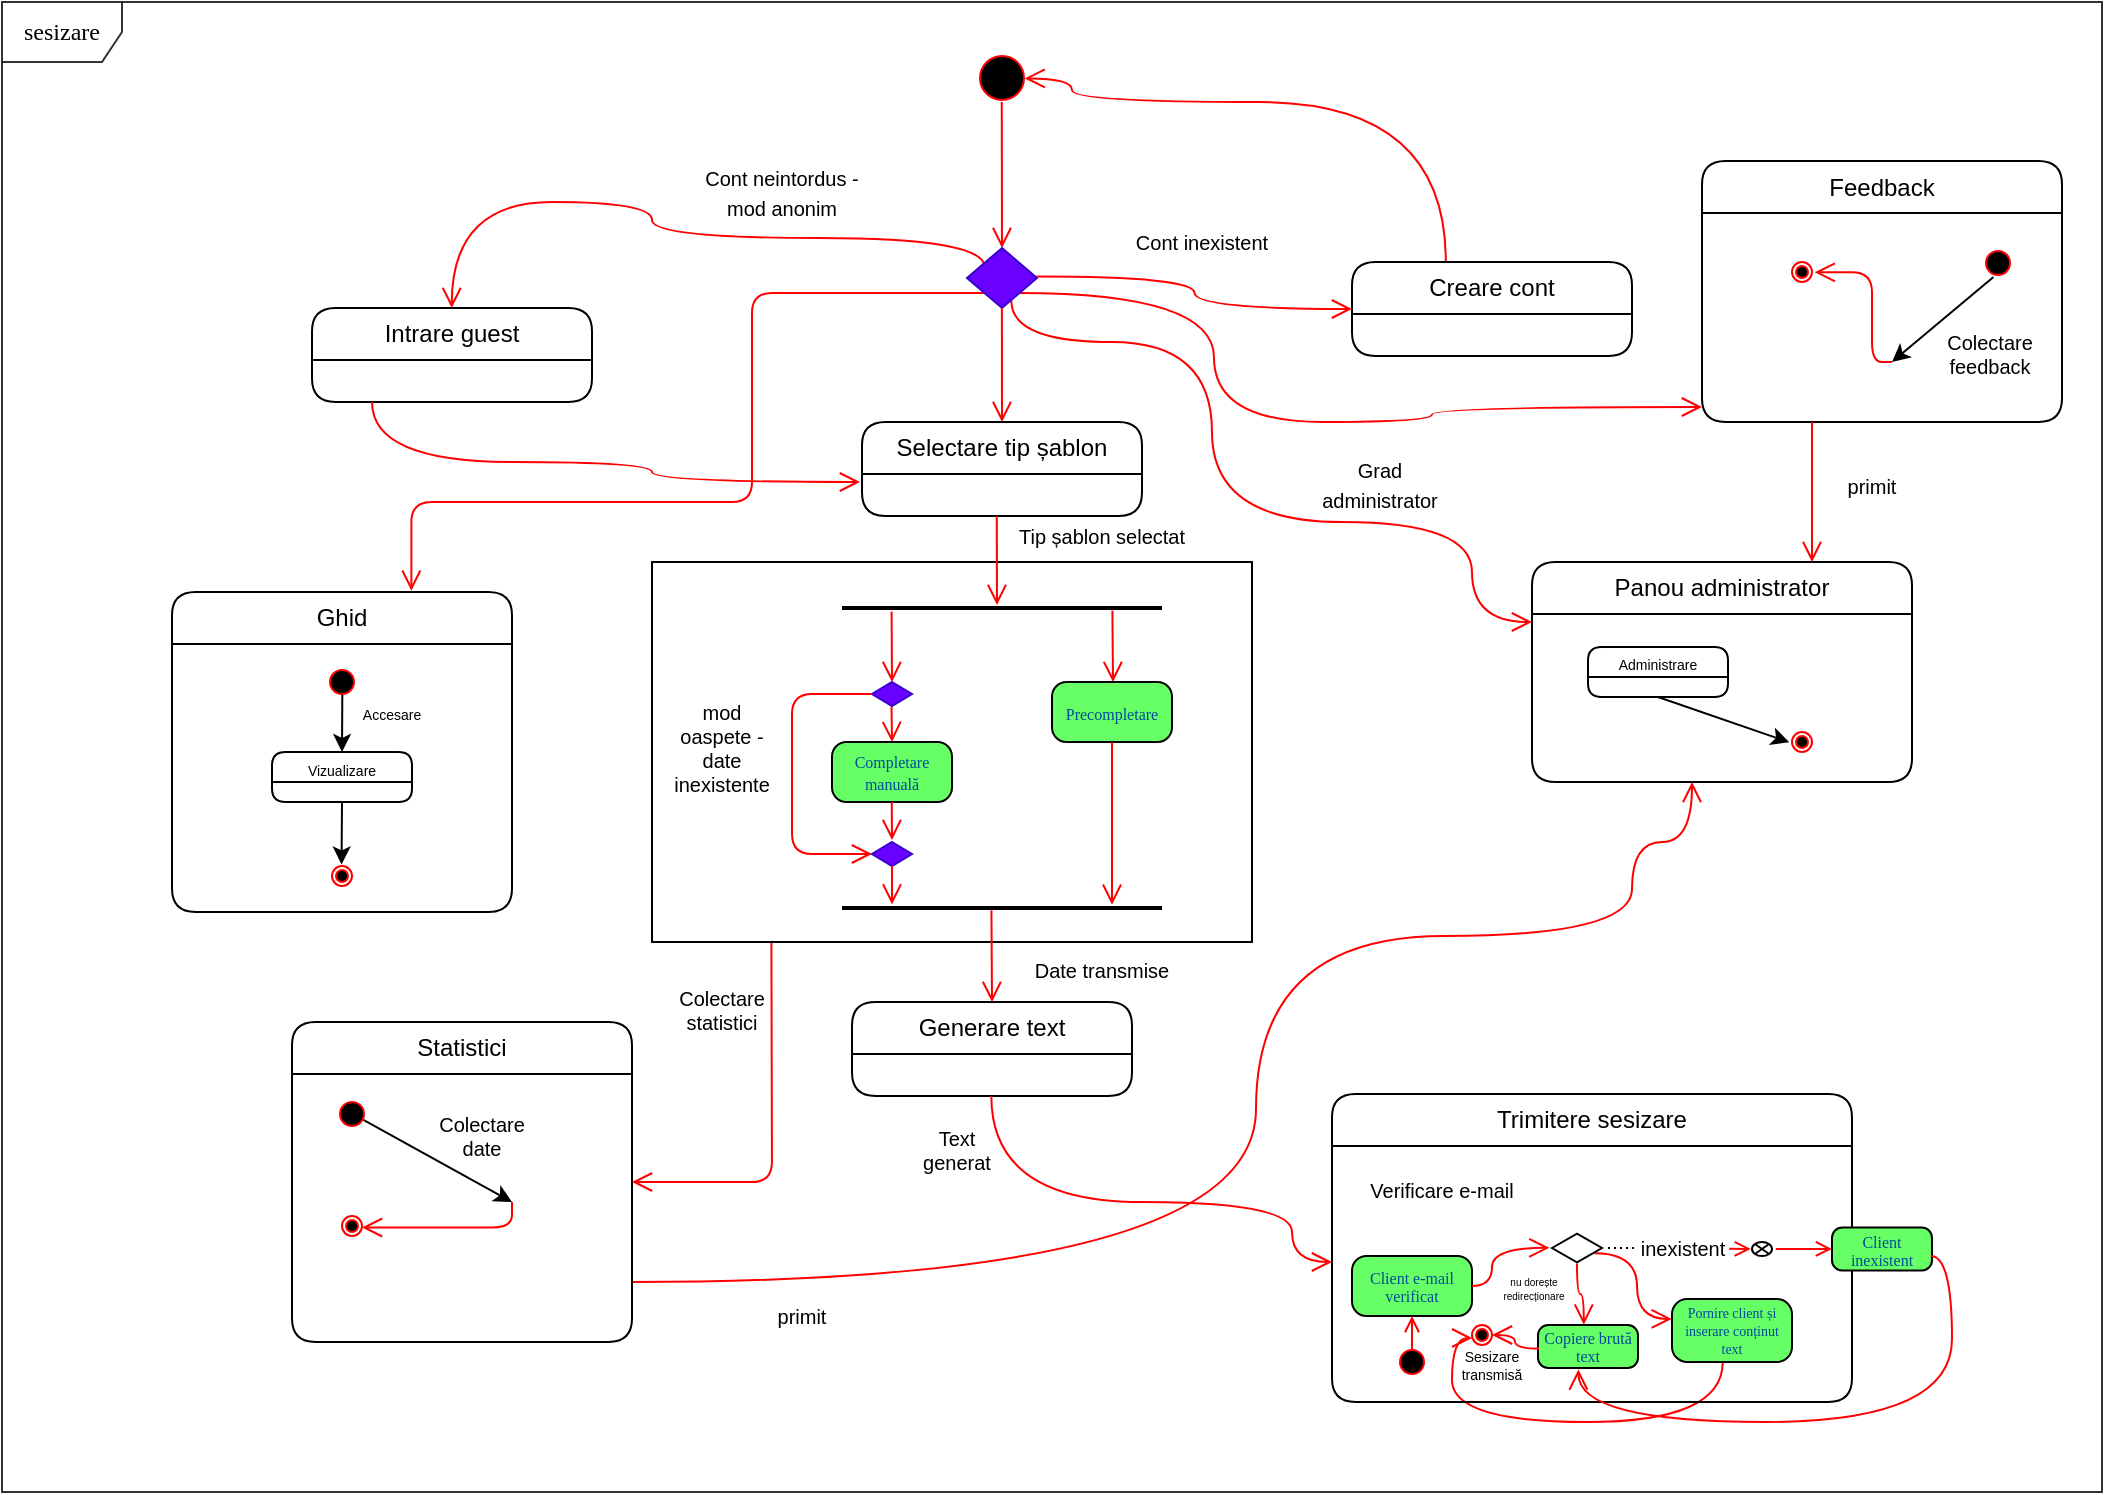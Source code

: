 <mxfile version="22.1.2" type="device">
  <diagram name="Page-1" id="58cdce13-f638-feb5-8d6f-7d28b1aa9fa0">
    <mxGraphModel dx="1715" dy="791" grid="1" gridSize="10" guides="1" tooltips="1" connect="1" arrows="1" fold="1" page="1" pageScale="1" pageWidth="1100" pageHeight="850" background="none" math="0" shadow="0">
      <root>
        <mxCell id="0" />
        <mxCell id="1" parent="0" />
        <mxCell id="ppQbEh0lDNAECC2LXvR1-186" value="Panou administrator" style="swimlane;fontStyle=0;childLayout=stackLayout;horizontal=1;startSize=26;fillColor=none;horizontalStack=0;resizeParent=1;resizeParentMax=0;resizeLast=0;collapsible=1;marginBottom=0;whiteSpace=wrap;html=1;rounded=1;" vertex="1" parent="1">
          <mxGeometry x="790" y="333" width="190" height="110" as="geometry" />
        </mxCell>
        <mxCell id="ppQbEh0lDNAECC2LXvR1-87" value="sesizare" style="shape=umlFrame;whiteSpace=wrap;html=1;rounded=1;shadow=0;comic=0;labelBackgroundColor=none;strokeWidth=1;fontFamily=Verdana;fontSize=12;align=center;opacity=80;" vertex="1" parent="1">
          <mxGeometry x="25" y="53" width="1050" height="745" as="geometry" />
        </mxCell>
        <mxCell id="ppQbEh0lDNAECC2LXvR1-154" value="Feedback" style="swimlane;fontStyle=0;childLayout=stackLayout;horizontal=1;startSize=26;fillColor=none;horizontalStack=0;resizeParent=1;resizeParentMax=0;resizeLast=0;collapsible=1;marginBottom=0;whiteSpace=wrap;html=1;rounded=1;" vertex="1" parent="1">
          <mxGeometry x="875" y="132.5" width="180" height="130.5" as="geometry" />
        </mxCell>
        <mxCell id="ppQbEh0lDNAECC2LXvR1-161" style="edgeStyle=elbowEdgeStyle;html=1;labelBackgroundColor=none;endArrow=open;endSize=8;strokeColor=#ff0000;fontFamily=Verdana;fontSize=12;align=left;entryX=1.136;entryY=0.518;entryDx=0;entryDy=0;entryPerimeter=0;" edge="1" parent="ppQbEh0lDNAECC2LXvR1-154" target="ppQbEh0lDNAECC2LXvR1-216">
          <mxGeometry relative="1" as="geometry">
            <mxPoint x="95" y="100.5" as="sourcePoint" />
            <mxPoint x="10" y="83" as="targetPoint" />
            <Array as="points">
              <mxPoint x="85" y="80.25" />
            </Array>
          </mxGeometry>
        </mxCell>
        <mxCell id="ppQbEh0lDNAECC2LXvR1-214" style="edgeStyle=orthogonalEdgeStyle;html=1;entryX=0.704;entryY=-0.004;labelBackgroundColor=none;endArrow=open;endSize=8;strokeColor=#ff0000;fontFamily=Verdana;fontSize=12;align=left;exitX=0;exitY=1;exitDx=0;exitDy=0;entryDx=0;entryDy=0;entryPerimeter=0;" edge="1" parent="1" source="ppQbEh0lDNAECC2LXvR1-55" target="ppQbEh0lDNAECC2LXvR1-203">
          <mxGeometry relative="1" as="geometry">
            <mxPoint x="400" y="236.5" as="sourcePoint" />
            <Array as="points">
              <mxPoint x="400" y="199" />
              <mxPoint x="400" y="303" />
              <mxPoint x="230" y="303" />
            </Array>
            <mxPoint x="230" y="286.5" as="targetPoint" />
          </mxGeometry>
        </mxCell>
        <mxCell id="ppQbEh0lDNAECC2LXvR1-196" style="edgeStyle=orthogonalEdgeStyle;html=1;labelBackgroundColor=none;endArrow=open;endSize=8;strokeColor=#ff0000;fontFamily=Verdana;fontSize=12;align=left;curved=1;" edge="1" parent="1">
          <mxGeometry relative="1" as="geometry">
            <Array as="points">
              <mxPoint x="652" y="693" />
              <mxPoint x="652" y="520" />
              <mxPoint x="840" y="520" />
              <mxPoint x="840" y="473" />
              <mxPoint x="870" y="473" />
            </Array>
            <mxPoint x="340" y="693" as="sourcePoint" />
            <mxPoint x="870" y="443" as="targetPoint" />
          </mxGeometry>
        </mxCell>
        <mxCell id="ppQbEh0lDNAECC2LXvR1-192" style="edgeStyle=elbowEdgeStyle;html=1;labelBackgroundColor=none;endArrow=open;endSize=8;strokeColor=#ff0000;fontFamily=Verdana;fontSize=12;align=left;" edge="1" parent="1">
          <mxGeometry relative="1" as="geometry">
            <mxPoint x="930" y="263" as="sourcePoint" />
            <mxPoint x="930" y="333" as="targetPoint" />
          </mxGeometry>
        </mxCell>
        <mxCell id="ppQbEh0lDNAECC2LXvR1-137" value="" style="rounded=0;whiteSpace=wrap;html=1;fillColor=none;" vertex="1" parent="1">
          <mxGeometry x="350" y="333" width="300" height="190" as="geometry" />
        </mxCell>
        <mxCell id="ppQbEh0lDNAECC2LXvR1-190" style="edgeStyle=orthogonalEdgeStyle;html=1;labelBackgroundColor=none;endArrow=open;endSize=8;strokeColor=#ff0000;fontFamily=Verdana;fontSize=12;align=left;curved=1;exitX=0.633;exitY=0.88;exitDx=0;exitDy=0;exitPerimeter=0;" edge="1" parent="1" source="ppQbEh0lDNAECC2LXvR1-55">
          <mxGeometry relative="1" as="geometry">
            <Array as="points">
              <mxPoint x="530" y="223" />
              <mxPoint x="630" y="223" />
              <mxPoint x="630" y="313" />
              <mxPoint x="760" y="313" />
              <mxPoint x="760" y="363" />
            </Array>
            <mxPoint x="530" y="191" as="sourcePoint" />
            <mxPoint x="790" y="363" as="targetPoint" />
          </mxGeometry>
        </mxCell>
        <mxCell id="ppQbEh0lDNAECC2LXvR1-185" style="edgeStyle=orthogonalEdgeStyle;html=1;labelBackgroundColor=none;endArrow=open;endSize=8;strokeColor=#ff0000;fontFamily=Verdana;fontSize=12;align=left;exitX=1;exitY=1;curved=1;exitDx=0;exitDy=0;" edge="1" parent="1" source="ppQbEh0lDNAECC2LXvR1-55">
          <mxGeometry relative="1" as="geometry">
            <mxPoint x="631" y="215.5" as="sourcePoint" />
            <mxPoint x="875" y="255.5" as="targetPoint" />
            <Array as="points">
              <mxPoint x="631" y="199" />
              <mxPoint x="631" y="263" />
              <mxPoint x="740" y="263" />
              <mxPoint x="740" y="256" />
            </Array>
          </mxGeometry>
        </mxCell>
        <mxCell id="ppQbEh0lDNAECC2LXvR1-146" value="" style="endArrow=classic;html=1;rounded=0;exitX=0.62;exitY=0.26;exitDx=0;exitDy=0;exitPerimeter=0;" edge="1" parent="1" source="ppQbEh0lDNAECC2LXvR1-144">
          <mxGeometry width="50" height="50" relative="1" as="geometry">
            <mxPoint x="180" y="673" as="sourcePoint" />
            <mxPoint x="280" y="653" as="targetPoint" />
          </mxGeometry>
        </mxCell>
        <mxCell id="ppQbEh0lDNAECC2LXvR1-135" value="Statistici" style="swimlane;fontStyle=0;childLayout=stackLayout;horizontal=1;startSize=26;fillColor=none;horizontalStack=0;resizeParent=1;resizeParentMax=0;resizeLast=0;collapsible=1;marginBottom=0;whiteSpace=wrap;html=1;rounded=1;" vertex="1" parent="1">
          <mxGeometry x="170" y="563" width="170" height="160" as="geometry" />
        </mxCell>
        <mxCell id="ppQbEh0lDNAECC2LXvR1-131" style="edgeStyle=orthogonalEdgeStyle;html=1;labelBackgroundColor=none;endArrow=open;endSize=8;strokeColor=#ff0000;fontFamily=Verdana;fontSize=12;align=left;curved=1;entryX=0.013;entryY=0.624;entryDx=0;entryDy=0;exitX=0.423;exitY=0.999;exitDx=0;exitDy=0;exitPerimeter=0;entryPerimeter=0;" edge="1" parent="1" source="ppQbEh0lDNAECC2LXvR1-124" target="ppQbEh0lDNAECC2LXvR1-127">
          <mxGeometry relative="1" as="geometry">
            <mxPoint x="804" y="736" as="sourcePoint" />
            <mxPoint x="780" y="730" as="targetPoint" />
            <Array as="points">
              <mxPoint x="885" y="763" />
              <mxPoint x="750" y="763" />
              <mxPoint x="750" y="721" />
              <mxPoint x="760" y="721" />
            </Array>
          </mxGeometry>
        </mxCell>
        <mxCell id="ppQbEh0lDNAECC2LXvR1-125" style="edgeStyle=orthogonalEdgeStyle;html=1;labelBackgroundColor=none;endArrow=open;endSize=8;strokeColor=#ff0000;fontFamily=Verdana;fontSize=12;align=left;curved=1;entryX=-0.002;entryY=0.316;entryDx=0;entryDy=0;entryPerimeter=0;exitX=0.847;exitY=0.673;exitDx=0;exitDy=0;exitPerimeter=0;" edge="1" parent="1" source="ppQbEh0lDNAECC2LXvR1-106" target="ppQbEh0lDNAECC2LXvR1-124">
          <mxGeometry relative="1" as="geometry">
            <mxPoint x="820" y="680" as="sourcePoint" />
            <mxPoint x="826" y="724" as="targetPoint" />
          </mxGeometry>
        </mxCell>
        <mxCell id="ppQbEh0lDNAECC2LXvR1-95" value="Trimitere sesizare" style="swimlane;fontStyle=0;childLayout=stackLayout;horizontal=1;startSize=26;fillColor=none;horizontalStack=0;resizeParent=1;resizeParentMax=0;resizeLast=0;collapsible=1;marginBottom=0;whiteSpace=wrap;html=1;rounded=1;" vertex="1" parent="1">
          <mxGeometry x="690" y="599" width="260" height="154" as="geometry" />
        </mxCell>
        <mxCell id="382b91b5511bd0f7-1" value="" style="ellipse;html=1;shape=startState;fillColor=#000000;strokeColor=#ff0000;rounded=1;shadow=0;comic=0;labelBackgroundColor=none;fontFamily=Verdana;fontSize=12;fontColor=#000000;align=center;direction=south;" parent="1" vertex="1">
          <mxGeometry x="510" y="76" width="30" height="30" as="geometry" />
        </mxCell>
        <mxCell id="ppQbEh0lDNAECC2LXvR1-35" style="edgeStyle=elbowEdgeStyle;html=1;labelBackgroundColor=none;endArrow=open;endSize=8;strokeColor=#ff0000;fontFamily=Verdana;fontSize=12;align=left;exitX=0.25;exitY=1;entryX=0.5;entryY=0;entryDx=0;entryDy=0;" edge="1" parent="1" target="ppQbEh0lDNAECC2LXvR1-55">
          <mxGeometry relative="1" as="geometry">
            <mxPoint x="524.88" y="103" as="sourcePoint" />
            <mxPoint x="525" y="167.5" as="targetPoint" />
          </mxGeometry>
        </mxCell>
        <mxCell id="ppQbEh0lDNAECC2LXvR1-43" value="Intrare guest" style="swimlane;fontStyle=0;childLayout=stackLayout;horizontal=1;startSize=26;fillColor=none;horizontalStack=0;resizeParent=1;resizeParentMax=0;resizeLast=0;collapsible=1;marginBottom=0;whiteSpace=wrap;html=1;rounded=1;" vertex="1" parent="1">
          <mxGeometry x="180" y="206" width="140" height="47" as="geometry" />
        </mxCell>
        <mxCell id="ppQbEh0lDNAECC2LXvR1-48" style="edgeStyle=orthogonalEdgeStyle;html=1;labelBackgroundColor=none;endArrow=open;endSize=8;strokeColor=#ff0000;fontFamily=Verdana;fontSize=12;align=left;entryX=0.5;entryY=0;entryDx=0;entryDy=0;curved=1;exitX=0.254;exitY=0.32;exitDx=0;exitDy=0;exitPerimeter=0;" edge="1" parent="1" source="ppQbEh0lDNAECC2LXvR1-55">
          <mxGeometry relative="1" as="geometry">
            <mxPoint x="455.98" y="171.213" as="sourcePoint" />
            <mxPoint x="249.88" y="206" as="targetPoint" />
            <Array as="points">
              <mxPoint x="516" y="171" />
              <mxPoint x="350" y="171" />
              <mxPoint x="350" y="153" />
              <mxPoint x="250" y="153" />
            </Array>
          </mxGeometry>
        </mxCell>
        <mxCell id="ppQbEh0lDNAECC2LXvR1-50" value="Creare cont" style="swimlane;fontStyle=0;childLayout=stackLayout;horizontal=1;startSize=26;fillColor=none;horizontalStack=0;resizeParent=1;resizeParentMax=0;resizeLast=0;collapsible=1;marginBottom=0;whiteSpace=wrap;html=1;rounded=1;" vertex="1" parent="1">
          <mxGeometry x="700" y="183" width="140" height="47" as="geometry" />
        </mxCell>
        <mxCell id="ppQbEh0lDNAECC2LXvR1-52" style="edgeStyle=orthogonalEdgeStyle;html=1;labelBackgroundColor=none;endArrow=open;endSize=8;strokeColor=#ff0000;fontFamily=Verdana;fontSize=12;align=left;exitX=0.994;exitY=0.477;curved=1;exitDx=0;exitDy=0;exitPerimeter=0;" edge="1" parent="1" source="ppQbEh0lDNAECC2LXvR1-55" target="ppQbEh0lDNAECC2LXvR1-50">
          <mxGeometry relative="1" as="geometry">
            <mxPoint x="595" y="191.0" as="sourcePoint" />
            <mxPoint x="670.26" y="206" as="targetPoint" />
          </mxGeometry>
        </mxCell>
        <mxCell id="ppQbEh0lDNAECC2LXvR1-54" style="edgeStyle=orthogonalEdgeStyle;html=1;labelBackgroundColor=none;endArrow=open;endSize=8;strokeColor=#ff0000;fontFamily=Verdana;fontSize=12;align=left;exitX=0.335;exitY=-0.01;entryX=0.507;entryY=0.122;entryDx=0;entryDy=0;exitDx=0;exitDy=0;exitPerimeter=0;entryPerimeter=0;curved=1;" edge="1" parent="1" source="ppQbEh0lDNAECC2LXvR1-50" target="382b91b5511bd0f7-1">
          <mxGeometry relative="1" as="geometry">
            <mxPoint x="731.62" y="165.094" as="sourcePoint" />
            <mxPoint x="700" y="143" as="targetPoint" />
            <Array as="points">
              <mxPoint x="747" y="103" />
              <mxPoint x="560" y="103" />
              <mxPoint x="560" y="91" />
            </Array>
          </mxGeometry>
        </mxCell>
        <mxCell id="ppQbEh0lDNAECC2LXvR1-55" value="" style="rhombus;whiteSpace=wrap;html=1;fillColor=#6a00ff;fontColor=#ffffff;strokeColor=#3700CC;" vertex="1" parent="1">
          <mxGeometry x="507.5" y="176" width="35" height="30" as="geometry" />
        </mxCell>
        <mxCell id="ppQbEh0lDNAECC2LXvR1-57" value="&lt;span style=&quot;font-size: 10px;&quot;&gt;Cont inexistent&lt;/span&gt;" style="text;html=1;strokeColor=none;fillColor=none;align=center;verticalAlign=middle;whiteSpace=wrap;rounded=0;" vertex="1" parent="1">
          <mxGeometry x="590" y="161" width="70" height="23.5" as="geometry" />
        </mxCell>
        <mxCell id="ppQbEh0lDNAECC2LXvR1-58" value="&lt;span style=&quot;font-size: 10px;&quot;&gt;Cont neintordus - mod anonim&lt;/span&gt;" style="text;html=1;strokeColor=none;fillColor=none;align=center;verticalAlign=middle;whiteSpace=wrap;rounded=0;" vertex="1" parent="1">
          <mxGeometry x="370" y="134" width="90" height="27" as="geometry" />
        </mxCell>
        <mxCell id="ppQbEh0lDNAECC2LXvR1-59" value="Selectare tip șablon" style="swimlane;fontStyle=0;childLayout=stackLayout;horizontal=1;startSize=26;fillColor=none;horizontalStack=0;resizeParent=1;resizeParentMax=0;resizeLast=0;collapsible=1;marginBottom=0;whiteSpace=wrap;html=1;rounded=1;" vertex="1" parent="1">
          <mxGeometry x="455" y="263" width="140" height="47" as="geometry" />
        </mxCell>
        <mxCell id="ppQbEh0lDNAECC2LXvR1-60" style="edgeStyle=elbowEdgeStyle;html=1;labelBackgroundColor=none;endArrow=open;endSize=8;strokeColor=#ff0000;fontFamily=Verdana;fontSize=12;align=left;exitX=0.25;exitY=1;entryX=0.5;entryY=0;entryDx=0;entryDy=0;" edge="1" parent="1" target="ppQbEh0lDNAECC2LXvR1-59">
          <mxGeometry relative="1" as="geometry">
            <mxPoint x="524.94" y="206" as="sourcePoint" />
            <mxPoint x="525" y="253" as="targetPoint" />
          </mxGeometry>
        </mxCell>
        <mxCell id="ppQbEh0lDNAECC2LXvR1-61" value="" style="rhombus;whiteSpace=wrap;html=1;fillColor=#6a00ff;fontColor=#ffffff;strokeColor=#3700CC;" vertex="1" parent="1">
          <mxGeometry x="460" y="393" width="20" height="12" as="geometry" />
        </mxCell>
        <mxCell id="ppQbEh0lDNAECC2LXvR1-63" style="edgeStyle=orthogonalEdgeStyle;html=1;labelBackgroundColor=none;endArrow=open;endSize=8;strokeColor=#ff0000;fontFamily=Verdana;fontSize=12;align=left;exitX=0.25;exitY=1;curved=1;" edge="1" parent="1">
          <mxGeometry relative="1" as="geometry">
            <mxPoint x="210.0" y="253" as="sourcePoint" />
            <mxPoint x="454" y="293" as="targetPoint" />
            <Array as="points">
              <mxPoint x="210" y="283" />
              <mxPoint x="350" y="283" />
              <mxPoint x="350" y="293" />
            </Array>
          </mxGeometry>
        </mxCell>
        <mxCell id="ppQbEh0lDNAECC2LXvR1-64" style="edgeStyle=elbowEdgeStyle;html=1;labelBackgroundColor=none;endArrow=open;endSize=8;strokeColor=#ff0000;fontFamily=Verdana;fontSize=12;align=left;exitX=0.25;exitY=1;entryX=0.485;entryY=0.348;entryDx=0;entryDy=0;entryPerimeter=0;" edge="1" parent="1" target="ppQbEh0lDNAECC2LXvR1-68">
          <mxGeometry relative="1" as="geometry">
            <mxPoint x="522.39" y="310" as="sourcePoint" />
            <mxPoint x="523" y="353" as="targetPoint" />
          </mxGeometry>
        </mxCell>
        <mxCell id="ppQbEh0lDNAECC2LXvR1-65" value="&lt;span style=&quot;font-size: 10px;&quot;&gt;Tip șablon selectat&lt;/span&gt;" style="text;html=1;strokeColor=none;fillColor=none;align=center;verticalAlign=middle;whiteSpace=wrap;rounded=0;fontSize=10;" vertex="1" parent="1">
          <mxGeometry x="530" y="306" width="90" height="27" as="geometry" />
        </mxCell>
        <mxCell id="ppQbEh0lDNAECC2LXvR1-68" value="" style="line;strokeWidth=2;html=1;" vertex="1" parent="1">
          <mxGeometry x="445" y="351" width="160" height="10" as="geometry" />
        </mxCell>
        <mxCell id="ppQbEh0lDNAECC2LXvR1-69" style="edgeStyle=elbowEdgeStyle;html=1;labelBackgroundColor=none;endArrow=open;endSize=8;strokeColor=#ff0000;fontFamily=Verdana;fontSize=12;align=left;exitX=0.845;exitY=0.628;exitDx=0;exitDy=0;exitPerimeter=0;" edge="1" parent="1" source="ppQbEh0lDNAECC2LXvR1-68">
          <mxGeometry relative="1" as="geometry">
            <mxPoint x="580" y="361" as="sourcePoint" />
            <mxPoint x="581" y="393" as="targetPoint" />
          </mxGeometry>
        </mxCell>
        <mxCell id="ppQbEh0lDNAECC2LXvR1-70" style="edgeStyle=elbowEdgeStyle;html=1;labelBackgroundColor=none;endArrow=open;endSize=8;strokeColor=#ff0000;fontFamily=Verdana;fontSize=12;align=left;exitX=0.155;exitY=0.681;exitDx=0;exitDy=0;exitPerimeter=0;" edge="1" parent="1" source="ppQbEh0lDNAECC2LXvR1-68">
          <mxGeometry relative="1" as="geometry">
            <mxPoint x="470" y="361" as="sourcePoint" />
            <mxPoint x="470" y="393" as="targetPoint" />
          </mxGeometry>
        </mxCell>
        <mxCell id="ppQbEh0lDNAECC2LXvR1-73" value="&lt;font color=&quot;#004c99&quot; style=&quot;font-size: 8px;&quot;&gt;Precompletare&lt;/font&gt;" style="rounded=1;whiteSpace=wrap;html=1;arcSize=24;shadow=0;comic=0;labelBackgroundColor=none;fontFamily=Verdana;fontSize=12;align=center;fillColor=#66FF66;strokeColor=#000000;" vertex="1" parent="1">
          <mxGeometry x="550" y="393" width="60" height="30" as="geometry" />
        </mxCell>
        <mxCell id="ppQbEh0lDNAECC2LXvR1-76" style="edgeStyle=elbowEdgeStyle;html=1;labelBackgroundColor=none;endArrow=open;endSize=8;strokeColor=#ff0000;fontFamily=Verdana;fontSize=12;align=left;exitX=0.488;exitY=1.037;exitDx=0;exitDy=0;exitPerimeter=0;" edge="1" parent="1" source="ppQbEh0lDNAECC2LXvR1-61">
          <mxGeometry relative="1" as="geometry">
            <mxPoint x="469.7" y="405" as="sourcePoint" />
            <mxPoint x="470" y="423" as="targetPoint" />
          </mxGeometry>
        </mxCell>
        <mxCell id="ppQbEh0lDNAECC2LXvR1-77" value="&lt;p style=&quot;line-height: 70%;&quot;&gt;&lt;font color=&quot;#004c99&quot; style=&quot;font-size: 8px;&quot;&gt;Completare manuală&lt;/font&gt;&lt;/p&gt;" style="rounded=1;whiteSpace=wrap;html=1;arcSize=24;shadow=0;comic=0;labelBackgroundColor=none;fontFamily=Verdana;fontSize=12;align=center;fillColor=#66FF66;strokeColor=#000000;" vertex="1" parent="1">
          <mxGeometry x="440" y="423" width="60" height="30" as="geometry" />
        </mxCell>
        <mxCell id="ppQbEh0lDNAECC2LXvR1-79" style="html=1;entryX=0;entryY=0.5;labelBackgroundColor=none;endArrow=open;endSize=8;strokeColor=#ff0000;fontFamily=Verdana;fontSize=12;align=left;exitX=0;exitY=0.5;edgeStyle=elbowEdgeStyle;entryDx=0;entryDy=0;exitDx=0;exitDy=0;" edge="1" parent="1" source="ppQbEh0lDNAECC2LXvR1-61" target="ppQbEh0lDNAECC2LXvR1-81">
          <mxGeometry relative="1" as="geometry">
            <mxPoint x="455" y="398" as="sourcePoint" />
            <Array as="points">
              <mxPoint x="420" y="433" />
            </Array>
            <mxPoint x="285" y="448" as="targetPoint" />
          </mxGeometry>
        </mxCell>
        <mxCell id="ppQbEh0lDNAECC2LXvR1-80" style="edgeStyle=elbowEdgeStyle;html=1;labelBackgroundColor=none;endArrow=open;endSize=8;strokeColor=#ff0000;fontFamily=Verdana;fontSize=12;align=left;exitX=0.488;exitY=1.037;exitDx=0;exitDy=0;exitPerimeter=0;" edge="1" parent="1">
          <mxGeometry relative="1" as="geometry">
            <mxPoint x="469.88" y="453" as="sourcePoint" />
            <mxPoint x="469.88" y="472" as="targetPoint" />
          </mxGeometry>
        </mxCell>
        <mxCell id="ppQbEh0lDNAECC2LXvR1-81" value="" style="rhombus;whiteSpace=wrap;html=1;fillColor=#6a00ff;fontColor=#ffffff;strokeColor=#3700CC;" vertex="1" parent="1">
          <mxGeometry x="460" y="473" width="20" height="12" as="geometry" />
        </mxCell>
        <mxCell id="ppQbEh0lDNAECC2LXvR1-82" value="mod oaspete -&lt;br&gt;date inexistente" style="text;html=1;strokeColor=none;fillColor=none;align=center;verticalAlign=middle;whiteSpace=wrap;rounded=0;fontSize=10;" vertex="1" parent="1">
          <mxGeometry x="360" y="403" width="50" height="45" as="geometry" />
        </mxCell>
        <mxCell id="ppQbEh0lDNAECC2LXvR1-83" style="edgeStyle=elbowEdgeStyle;html=1;labelBackgroundColor=none;endArrow=open;endSize=8;strokeColor=#ff0000;fontFamily=Verdana;fontSize=12;align=left;exitX=0.845;exitY=0.628;exitDx=0;exitDy=0;exitPerimeter=0;entryX=0.846;entryY=0.336;entryDx=0;entryDy=0;entryPerimeter=0;" edge="1" parent="1" target="ppQbEh0lDNAECC2LXvR1-86">
          <mxGeometry relative="1" as="geometry">
            <mxPoint x="580" y="423" as="sourcePoint" />
            <mxPoint x="580.12" y="506.86" as="targetPoint" />
          </mxGeometry>
        </mxCell>
        <mxCell id="ppQbEh0lDNAECC2LXvR1-84" style="edgeStyle=elbowEdgeStyle;html=1;labelBackgroundColor=none;endArrow=open;endSize=8;strokeColor=#ff0000;fontFamily=Verdana;fontSize=12;align=left;exitX=0.488;exitY=1.037;exitDx=0;exitDy=0;exitPerimeter=0;entryX=0.157;entryY=0.32;entryDx=0;entryDy=0;entryPerimeter=0;" edge="1" parent="1" target="ppQbEh0lDNAECC2LXvR1-86">
          <mxGeometry relative="1" as="geometry">
            <mxPoint x="469.99" y="485" as="sourcePoint" />
            <mxPoint x="470.2" y="506.58" as="targetPoint" />
          </mxGeometry>
        </mxCell>
        <mxCell id="ppQbEh0lDNAECC2LXvR1-86" value="" style="line;strokeWidth=2;html=1;" vertex="1" parent="1">
          <mxGeometry x="445" y="501" width="160" height="10" as="geometry" />
        </mxCell>
        <mxCell id="ppQbEh0lDNAECC2LXvR1-91" value="Generare text" style="swimlane;fontStyle=0;childLayout=stackLayout;horizontal=1;startSize=26;fillColor=none;horizontalStack=0;resizeParent=1;resizeParentMax=0;resizeLast=0;collapsible=1;marginBottom=0;whiteSpace=wrap;html=1;rounded=1;" vertex="1" parent="1">
          <mxGeometry x="450" y="553" width="140" height="47" as="geometry" />
        </mxCell>
        <mxCell id="ppQbEh0lDNAECC2LXvR1-92" value="&lt;span style=&quot;font-size: 10px;&quot;&gt;Date transmise&lt;/span&gt;" style="text;html=1;strokeColor=none;fillColor=none;align=center;verticalAlign=middle;whiteSpace=wrap;rounded=0;fontSize=10;" vertex="1" parent="1">
          <mxGeometry x="530" y="523" width="90" height="27" as="geometry" />
        </mxCell>
        <mxCell id="ppQbEh0lDNAECC2LXvR1-93" style="edgeStyle=orthogonalEdgeStyle;html=1;labelBackgroundColor=none;endArrow=open;endSize=8;strokeColor=#ff0000;fontFamily=Verdana;fontSize=12;align=left;exitX=0.471;exitY=0.589;exitDx=0;exitDy=0;exitPerimeter=0;curved=1;" edge="1" parent="1">
          <mxGeometry relative="1" as="geometry">
            <mxPoint x="519.66" y="600" as="sourcePoint" />
            <mxPoint x="690" y="683" as="targetPoint" />
            <Array as="points">
              <mxPoint x="520" y="653" />
              <mxPoint x="670" y="653" />
              <mxPoint x="670" y="683" />
            </Array>
          </mxGeometry>
        </mxCell>
        <mxCell id="ppQbEh0lDNAECC2LXvR1-94" value="&lt;span style=&quot;font-size: 10px;&quot;&gt;Text&lt;br&gt;generat&lt;/span&gt;" style="text;html=1;strokeColor=none;fillColor=none;align=center;verticalAlign=middle;whiteSpace=wrap;rounded=0;fontSize=10;" vertex="1" parent="1">
          <mxGeometry x="470" y="613" width="65" height="27" as="geometry" />
        </mxCell>
        <mxCell id="ppQbEh0lDNAECC2LXvR1-97" value="&lt;p style=&quot;line-height: 60%;&quot;&gt;&lt;font color=&quot;#004c99&quot;&gt;&lt;span style=&quot;font-size: 8px;&quot;&gt;Client e-mail verificat&lt;/span&gt;&lt;/font&gt;&lt;/p&gt;" style="rounded=1;whiteSpace=wrap;html=1;arcSize=24;shadow=0;comic=0;labelBackgroundColor=none;fontFamily=Verdana;fontSize=12;align=center;fillColor=#66FF66;strokeColor=#000000;" vertex="1" parent="1">
          <mxGeometry x="700" y="680" width="60" height="30" as="geometry" />
        </mxCell>
        <mxCell id="ppQbEh0lDNAECC2LXvR1-99" value="" style="ellipse;html=1;shape=startState;fillColor=#000000;strokeColor=#ff0000;rounded=1;shadow=0;comic=0;labelBackgroundColor=none;fontFamily=Verdana;fontSize=12;fontColor=#000000;align=center;direction=south;" vertex="1" parent="1">
          <mxGeometry x="720" y="723" width="20" height="20" as="geometry" />
        </mxCell>
        <mxCell id="ppQbEh0lDNAECC2LXvR1-100" style="edgeStyle=elbowEdgeStyle;html=1;labelBackgroundColor=none;endArrow=none;endSize=8;strokeColor=#ff0000;fontFamily=Verdana;fontSize=12;align=left;endFill=0;startArrow=open;startFill=0;entryX=0.174;entryY=0.503;entryDx=0;entryDy=0;entryPerimeter=0;exitX=0.5;exitY=1;exitDx=0;exitDy=0;" edge="1" parent="1" source="ppQbEh0lDNAECC2LXvR1-97" target="ppQbEh0lDNAECC2LXvR1-99">
          <mxGeometry relative="1" as="geometry">
            <mxPoint x="730" y="713" as="sourcePoint" />
            <mxPoint x="729.8" y="723" as="targetPoint" />
          </mxGeometry>
        </mxCell>
        <mxCell id="ppQbEh0lDNAECC2LXvR1-103" value="&lt;span style=&quot;font-size: 10px;&quot;&gt;Verificare e-mail&lt;/span&gt;" style="text;html=1;strokeColor=none;fillColor=none;align=center;verticalAlign=middle;whiteSpace=wrap;rounded=0;fontSize=10;" vertex="1" parent="1">
          <mxGeometry x="700" y="633" width="90" height="27" as="geometry" />
        </mxCell>
        <mxCell id="ppQbEh0lDNAECC2LXvR1-106" value="" style="html=1;whiteSpace=wrap;aspect=fixed;shape=isoRectangle;" vertex="1" parent="1">
          <mxGeometry x="800" y="668.5" width="25" height="15" as="geometry" />
        </mxCell>
        <mxCell id="ppQbEh0lDNAECC2LXvR1-104" style="edgeStyle=orthogonalEdgeStyle;html=1;labelBackgroundColor=none;endArrow=open;endSize=8;strokeColor=#ff0000;fontFamily=Verdana;fontSize=12;align=left;exitX=1;exitY=0.5;exitDx=0;exitDy=0;curved=1;entryX=-0.053;entryY=0.494;entryDx=0;entryDy=0;entryPerimeter=0;" edge="1" parent="1" source="ppQbEh0lDNAECC2LXvR1-97" target="ppQbEh0lDNAECC2LXvR1-106">
          <mxGeometry relative="1" as="geometry">
            <mxPoint x="850" y="672" as="sourcePoint" />
            <mxPoint x="850" y="718" as="targetPoint" />
            <Array as="points">
              <mxPoint x="770" y="695" />
              <mxPoint x="770" y="676" />
            </Array>
          </mxGeometry>
        </mxCell>
        <mxCell id="ppQbEh0lDNAECC2LXvR1-112" value="" style="line;strokeWidth=1;html=1;dashed=1;dashPattern=1 2;" vertex="1" parent="1">
          <mxGeometry x="828" y="671" width="15" height="10" as="geometry" />
        </mxCell>
        <mxCell id="ppQbEh0lDNAECC2LXvR1-114" value="&lt;span style=&quot;font-size: 10px;&quot;&gt;inexistent&lt;/span&gt;" style="text;html=1;strokeColor=none;fillColor=none;align=center;verticalAlign=middle;whiteSpace=wrap;rounded=0;fontSize=10;" vertex="1" parent="1">
          <mxGeometry x="843" y="668.5" width="45" height="14" as="geometry" />
        </mxCell>
        <mxCell id="ppQbEh0lDNAECC2LXvR1-115" value="" style="shape=sumEllipse;perimeter=ellipsePerimeter;whiteSpace=wrap;html=1;backgroundOutline=1;" vertex="1" parent="1">
          <mxGeometry x="900" y="673" width="10" height="7" as="geometry" />
        </mxCell>
        <mxCell id="ppQbEh0lDNAECC2LXvR1-116" style="html=1;labelBackgroundColor=none;endArrow=none;endSize=8;strokeColor=#ff0000;fontFamily=Verdana;fontSize=12;align=left;endFill=0;startArrow=open;startFill=0;entryX=1.012;entryY=0.564;entryDx=0;entryDy=0;entryPerimeter=0;exitX=-0.06;exitY=0.495;exitDx=0;exitDy=0;exitPerimeter=0;" edge="1" parent="1" source="ppQbEh0lDNAECC2LXvR1-115" target="ppQbEh0lDNAECC2LXvR1-114">
          <mxGeometry relative="1" as="geometry">
            <mxPoint x="900.01" y="668.5" as="sourcePoint" />
            <mxPoint x="900.01" y="684.5" as="targetPoint" />
          </mxGeometry>
        </mxCell>
        <mxCell id="ppQbEh0lDNAECC2LXvR1-117" style="html=1;labelBackgroundColor=none;endArrow=none;endSize=8;strokeColor=#ff0000;fontFamily=Verdana;fontSize=12;align=left;endFill=0;startArrow=open;startFill=0;entryX=1.189;entryY=0.492;entryDx=0;entryDy=0;exitX=0;exitY=0.5;exitDx=0;exitDy=0;entryPerimeter=0;" edge="1" parent="1" source="ppQbEh0lDNAECC2LXvR1-118" target="ppQbEh0lDNAECC2LXvR1-115">
          <mxGeometry relative="1" as="geometry">
            <mxPoint x="930" y="676.44" as="sourcePoint" />
            <mxPoint x="920" y="676.44" as="targetPoint" />
          </mxGeometry>
        </mxCell>
        <mxCell id="ppQbEh0lDNAECC2LXvR1-118" value="&lt;p style=&quot;line-height: 60%;&quot;&gt;&lt;font color=&quot;#004c99&quot;&gt;&lt;span style=&quot;font-size: 8px;&quot;&gt;Client inexistent&lt;/span&gt;&lt;/font&gt;&lt;/p&gt;" style="rounded=1;whiteSpace=wrap;html=1;arcSize=24;shadow=0;comic=0;labelBackgroundColor=none;fontFamily=Verdana;fontSize=12;align=center;fillColor=#66FF66;strokeColor=#000000;" vertex="1" parent="1">
          <mxGeometry x="940" y="665.75" width="50" height="21.5" as="geometry" />
        </mxCell>
        <mxCell id="ppQbEh0lDNAECC2LXvR1-121" value="&lt;p style=&quot;line-height: 60%;&quot;&gt;&lt;font color=&quot;#004c99&quot;&gt;&lt;span style=&quot;font-size: 8px;&quot;&gt;Copiere brută text&lt;/span&gt;&lt;/font&gt;&lt;/p&gt;" style="rounded=1;whiteSpace=wrap;html=1;arcSize=24;shadow=0;comic=0;labelBackgroundColor=none;fontFamily=Verdana;fontSize=12;align=center;fillColor=#66FF66;strokeColor=#000000;" vertex="1" parent="1">
          <mxGeometry x="793" y="714.5" width="50" height="21.5" as="geometry" />
        </mxCell>
        <mxCell id="ppQbEh0lDNAECC2LXvR1-122" style="edgeStyle=orthogonalEdgeStyle;html=1;labelBackgroundColor=none;endArrow=open;endSize=8;strokeColor=#ff0000;fontFamily=Verdana;fontSize=12;align=left;exitX=0.5;exitY=1.013;exitDx=0;exitDy=0;curved=1;entryX=0.458;entryY=-0.008;entryDx=0;entryDy=0;entryPerimeter=0;exitPerimeter=0;" edge="1" parent="1" source="ppQbEh0lDNAECC2LXvR1-106" target="ppQbEh0lDNAECC2LXvR1-121">
          <mxGeometry relative="1" as="geometry">
            <mxPoint x="770" y="705" as="sourcePoint" />
            <mxPoint x="809" y="686" as="targetPoint" />
          </mxGeometry>
        </mxCell>
        <mxCell id="ppQbEh0lDNAECC2LXvR1-123" value="&lt;p style=&quot;line-height: 50%;&quot;&gt;&lt;font style=&quot;font-size: 5px;&quot;&gt;nu dorește&lt;br&gt;redirecționare&lt;/font&gt;&lt;/p&gt;" style="text;html=1;strokeColor=none;fillColor=none;align=center;verticalAlign=middle;whiteSpace=wrap;rounded=0;fontSize=10;" vertex="1" parent="1">
          <mxGeometry x="770" y="686" width="42" height="18" as="geometry" />
        </mxCell>
        <mxCell id="ppQbEh0lDNAECC2LXvR1-124" value="&lt;p style=&quot;line-height: 60%;&quot;&gt;&lt;font style=&quot;font-size: 7px;&quot; color=&quot;#004c99&quot;&gt;Pornire client și inserare conținut text&lt;/font&gt;&lt;/p&gt;" style="rounded=1;whiteSpace=wrap;html=1;arcSize=24;shadow=0;comic=0;labelBackgroundColor=none;fontFamily=Verdana;fontSize=12;align=center;fillColor=#66FF66;strokeColor=#000000;" vertex="1" parent="1">
          <mxGeometry x="860" y="701.5" width="60" height="31.5" as="geometry" />
        </mxCell>
        <mxCell id="ppQbEh0lDNAECC2LXvR1-126" style="edgeStyle=orthogonalEdgeStyle;html=1;labelBackgroundColor=none;endArrow=open;endSize=8;strokeColor=#ff0000;fontFamily=Verdana;fontSize=12;align=left;exitX=0.987;exitY=0.663;exitDx=0;exitDy=0;curved=1;entryX=0.404;entryY=1.035;entryDx=0;entryDy=0;entryPerimeter=0;exitPerimeter=0;" edge="1" parent="1" source="ppQbEh0lDNAECC2LXvR1-118" target="ppQbEh0lDNAECC2LXvR1-121">
          <mxGeometry relative="1" as="geometry">
            <mxPoint x="1000" y="680" as="sourcePoint" />
            <mxPoint x="1003" y="710" as="targetPoint" />
            <Array as="points">
              <mxPoint x="1000" y="680" />
              <mxPoint x="1000" y="763" />
              <mxPoint x="813" y="763" />
            </Array>
          </mxGeometry>
        </mxCell>
        <mxCell id="ppQbEh0lDNAECC2LXvR1-127" value="" style="ellipse;html=1;shape=endState;fillColor=#000000;strokeColor=#ff0000;rounded=1;shadow=0;comic=0;labelBackgroundColor=none;fontFamily=Verdana;fontSize=12;fontColor=#000000;align=center;" vertex="1" parent="1">
          <mxGeometry x="760" y="714.5" width="10" height="10" as="geometry" />
        </mxCell>
        <mxCell id="ppQbEh0lDNAECC2LXvR1-129" style="edgeStyle=orthogonalEdgeStyle;html=1;labelBackgroundColor=none;endArrow=open;endSize=8;strokeColor=#ff0000;fontFamily=Verdana;fontSize=12;align=left;curved=1;entryX=1;entryY=0.5;entryDx=0;entryDy=0;exitX=0.01;exitY=0.549;exitDx=0;exitDy=0;exitPerimeter=0;" edge="1" parent="1" source="ppQbEh0lDNAECC2LXvR1-121" target="ppQbEh0lDNAECC2LXvR1-127">
          <mxGeometry relative="1" as="geometry">
            <mxPoint x="725.25" y="731" as="sourcePoint" />
            <mxPoint x="764.25" y="763" as="targetPoint" />
          </mxGeometry>
        </mxCell>
        <mxCell id="ppQbEh0lDNAECC2LXvR1-133" style="edgeStyle=elbowEdgeStyle;html=1;labelBackgroundColor=none;endArrow=open;endSize=8;strokeColor=#ff0000;fontFamily=Verdana;fontSize=12;align=left;entryX=1;entryY=0.5;entryDx=0;entryDy=0;exitX=0.199;exitY=1.002;exitDx=0;exitDy=0;exitPerimeter=0;" edge="1" parent="1" source="ppQbEh0lDNAECC2LXvR1-137" target="ppQbEh0lDNAECC2LXvR1-135">
          <mxGeometry relative="1" as="geometry">
            <mxPoint x="450" y="583" as="sourcePoint" />
            <mxPoint x="350" y="592.11" as="targetPoint" />
            <Array as="points">
              <mxPoint x="410" y="563" />
            </Array>
          </mxGeometry>
        </mxCell>
        <mxCell id="ppQbEh0lDNAECC2LXvR1-134" style="edgeStyle=elbowEdgeStyle;html=1;labelBackgroundColor=none;endArrow=open;endSize=8;strokeColor=#ff0000;fontFamily=Verdana;fontSize=12;align=left;exitX=0.467;exitY=0.609;entryX=0.485;entryY=0.348;entryDx=0;entryDy=0;entryPerimeter=0;exitDx=0;exitDy=0;exitPerimeter=0;" edge="1" parent="1" source="ppQbEh0lDNAECC2LXvR1-86">
          <mxGeometry relative="1" as="geometry">
            <mxPoint x="519.7" y="509" as="sourcePoint" />
            <mxPoint x="520.31" y="553" as="targetPoint" />
          </mxGeometry>
        </mxCell>
        <mxCell id="ppQbEh0lDNAECC2LXvR1-144" value="" style="ellipse;html=1;shape=startState;fillColor=#000000;strokeColor=#ff0000;rounded=1;shadow=0;comic=0;labelBackgroundColor=none;fontFamily=Verdana;fontSize=12;fontColor=#000000;align=center;direction=south;" vertex="1" parent="1">
          <mxGeometry x="190" y="599" width="20" height="20" as="geometry" />
        </mxCell>
        <mxCell id="ppQbEh0lDNAECC2LXvR1-147" value="&lt;span style=&quot;font-size: 10px;&quot;&gt;Colectare&lt;br&gt;statistici&lt;br&gt;&lt;/span&gt;" style="text;html=1;strokeColor=none;fillColor=none;align=center;verticalAlign=middle;whiteSpace=wrap;rounded=0;fontSize=10;" vertex="1" parent="1">
          <mxGeometry x="340" y="543" width="90" height="27" as="geometry" />
        </mxCell>
        <mxCell id="ppQbEh0lDNAECC2LXvR1-148" value="" style="ellipse;html=1;shape=endState;fillColor=#000000;strokeColor=#ff0000;rounded=1;shadow=0;comic=0;labelBackgroundColor=none;fontFamily=Verdana;fontSize=12;fontColor=#000000;align=center;" vertex="1" parent="1">
          <mxGeometry x="195" y="660" width="10" height="10" as="geometry" />
        </mxCell>
        <mxCell id="ppQbEh0lDNAECC2LXvR1-151" style="edgeStyle=elbowEdgeStyle;html=1;labelBackgroundColor=none;endArrow=open;endSize=8;strokeColor=#ff0000;fontFamily=Verdana;fontSize=12;align=left;entryX=1;entryY=0.5;entryDx=0;entryDy=0;" edge="1" parent="1">
          <mxGeometry relative="1" as="geometry">
            <mxPoint x="280" y="653" as="sourcePoint" />
            <mxPoint x="205" y="665.75" as="targetPoint" />
            <Array as="points">
              <mxPoint x="280" y="663" />
            </Array>
          </mxGeometry>
        </mxCell>
        <mxCell id="ppQbEh0lDNAECC2LXvR1-152" value="&lt;span style=&quot;font-size: 10px;&quot;&gt;Colectare&lt;br&gt;date&lt;br&gt;&lt;/span&gt;" style="text;html=1;strokeColor=none;fillColor=none;align=center;verticalAlign=middle;whiteSpace=wrap;rounded=0;fontSize=10;" vertex="1" parent="1">
          <mxGeometry x="220" y="606" width="90" height="27" as="geometry" />
        </mxCell>
        <mxCell id="ppQbEh0lDNAECC2LXvR1-153" value="&lt;span style=&quot;font-size: 7px;&quot;&gt;Sesizare&lt;br style=&quot;font-size: 7px;&quot;&gt;transmisă&lt;br style=&quot;font-size: 7px;&quot;&gt;&lt;/span&gt;" style="text;html=1;strokeColor=none;fillColor=none;align=center;verticalAlign=middle;whiteSpace=wrap;rounded=0;fontSize=7;" vertex="1" parent="1">
          <mxGeometry x="749" y="724.5" width="42" height="20" as="geometry" />
        </mxCell>
        <mxCell id="ppQbEh0lDNAECC2LXvR1-159" value="" style="ellipse;html=1;shape=startState;fillColor=#000000;strokeColor=#ff0000;rounded=1;shadow=0;comic=0;labelBackgroundColor=none;fontFamily=Verdana;fontSize=12;fontColor=#000000;align=center;direction=south;" vertex="1" parent="1">
          <mxGeometry x="1013" y="173.5" width="20" height="20" as="geometry" />
        </mxCell>
        <mxCell id="ppQbEh0lDNAECC2LXvR1-160" value="" style="endArrow=classic;html=1;rounded=0;exitX=0.848;exitY=0.613;exitDx=0;exitDy=0;exitPerimeter=0;" edge="1" parent="1" source="ppQbEh0lDNAECC2LXvR1-159">
          <mxGeometry width="50" height="50" relative="1" as="geometry">
            <mxPoint x="903" y="245.62" as="sourcePoint" />
            <mxPoint x="970" y="233" as="targetPoint" />
          </mxGeometry>
        </mxCell>
        <mxCell id="ppQbEh0lDNAECC2LXvR1-162" value="&lt;span style=&quot;font-size: 10px;&quot;&gt;Colectare feedback&lt;br&gt;&lt;/span&gt;" style="text;html=1;strokeColor=none;fillColor=none;align=center;verticalAlign=middle;whiteSpace=wrap;rounded=0;fontSize=10;" vertex="1" parent="1">
          <mxGeometry x="983" y="215.5" width="72" height="27" as="geometry" />
        </mxCell>
        <mxCell id="ppQbEh0lDNAECC2LXvR1-191" value="&lt;span style=&quot;font-size: 10px;&quot;&gt;Grad administrator&lt;/span&gt;" style="text;html=1;strokeColor=none;fillColor=none;align=center;verticalAlign=middle;whiteSpace=wrap;rounded=0;" vertex="1" parent="1">
          <mxGeometry x="679" y="282.5" width="70" height="23.5" as="geometry" />
        </mxCell>
        <mxCell id="ppQbEh0lDNAECC2LXvR1-195" value="&lt;span style=&quot;font-size: 10px;&quot;&gt;primit&lt;/span&gt;" style="text;html=1;strokeColor=none;fillColor=none;align=center;verticalAlign=middle;whiteSpace=wrap;rounded=0;" vertex="1" parent="1">
          <mxGeometry x="940" y="286.5" width="40" height="16.5" as="geometry" />
        </mxCell>
        <mxCell id="ppQbEh0lDNAECC2LXvR1-198" value="&lt;span style=&quot;font-size: 10px;&quot;&gt;primit&lt;/span&gt;" style="text;html=1;strokeColor=none;fillColor=none;align=center;verticalAlign=middle;whiteSpace=wrap;rounded=0;" vertex="1" parent="1">
          <mxGeometry x="405" y="701.5" width="40" height="16.5" as="geometry" />
        </mxCell>
        <mxCell id="ppQbEh0lDNAECC2LXvR1-203" value="Ghid" style="swimlane;fontStyle=0;childLayout=stackLayout;horizontal=1;startSize=26;fillColor=none;horizontalStack=0;resizeParent=1;resizeParentMax=0;resizeLast=0;collapsible=1;marginBottom=0;whiteSpace=wrap;html=1;rounded=1;" vertex="1" parent="1">
          <mxGeometry x="110" y="348" width="170" height="160" as="geometry" />
        </mxCell>
        <mxCell id="ppQbEh0lDNAECC2LXvR1-204" value="" style="ellipse;html=1;shape=startState;fillColor=#000000;strokeColor=#ff0000;rounded=1;shadow=0;comic=0;labelBackgroundColor=none;fontFamily=Verdana;fontSize=12;fontColor=#000000;align=center;direction=south;" vertex="1" parent="1">
          <mxGeometry x="185" y="383" width="20" height="20" as="geometry" />
        </mxCell>
        <mxCell id="ppQbEh0lDNAECC2LXvR1-205" value="" style="ellipse;html=1;shape=endState;fillColor=#000000;strokeColor=#ff0000;rounded=1;shadow=0;comic=0;labelBackgroundColor=none;fontFamily=Verdana;fontSize=12;fontColor=#000000;align=center;" vertex="1" parent="1">
          <mxGeometry x="190" y="485" width="10" height="10" as="geometry" />
        </mxCell>
        <mxCell id="ppQbEh0lDNAECC2LXvR1-207" value="&lt;font style=&quot;font-size: 7px;&quot;&gt;Accesare&lt;/font&gt;" style="text;html=1;strokeColor=none;fillColor=none;align=center;verticalAlign=middle;whiteSpace=wrap;rounded=0;fontSize=10;" vertex="1" parent="1">
          <mxGeometry x="200" y="402" width="40" height="12" as="geometry" />
        </mxCell>
        <mxCell id="ppQbEh0lDNAECC2LXvR1-208" value="&lt;font style=&quot;font-size: 7px;&quot;&gt;Vizualizare&lt;/font&gt;" style="swimlane;fontStyle=0;childLayout=stackLayout;horizontal=1;startSize=15;fillColor=none;horizontalStack=0;resizeParent=1;resizeParentMax=0;resizeLast=0;collapsible=1;marginBottom=0;whiteSpace=wrap;html=1;rounded=1;" vertex="1" parent="1">
          <mxGeometry x="160" y="428" width="70" height="25" as="geometry" />
        </mxCell>
        <mxCell id="ppQbEh0lDNAECC2LXvR1-202" value="" style="endArrow=classic;html=1;rounded=0;exitX=0.815;exitY=0.492;exitDx=0;exitDy=0;exitPerimeter=0;entryX=0.5;entryY=0;entryDx=0;entryDy=0;" edge="1" parent="1" source="ppQbEh0lDNAECC2LXvR1-204" target="ppQbEh0lDNAECC2LXvR1-208">
          <mxGeometry width="50" height="50" relative="1" as="geometry">
            <mxPoint x="196.79" y="399.29" as="sourcePoint" />
            <mxPoint x="195" y="423" as="targetPoint" />
          </mxGeometry>
        </mxCell>
        <mxCell id="ppQbEh0lDNAECC2LXvR1-210" value="" style="endArrow=classic;html=1;rounded=0;exitX=0.5;exitY=1;exitDx=0;exitDy=0;entryX=0.478;entryY=-0.076;entryDx=0;entryDy=0;entryPerimeter=0;" edge="1" parent="1" source="ppQbEh0lDNAECC2LXvR1-208" target="ppQbEh0lDNAECC2LXvR1-205">
          <mxGeometry width="50" height="50" relative="1" as="geometry">
            <mxPoint x="194.5" y="454" as="sourcePoint" />
            <mxPoint x="195.5" y="483" as="targetPoint" />
          </mxGeometry>
        </mxCell>
        <mxCell id="ppQbEh0lDNAECC2LXvR1-216" value="" style="ellipse;html=1;shape=endState;fillColor=#000000;strokeColor=#ff0000;rounded=1;shadow=0;comic=0;labelBackgroundColor=none;fontFamily=Verdana;fontSize=12;fontColor=#000000;align=center;" vertex="1" parent="1">
          <mxGeometry x="920" y="183" width="10" height="10" as="geometry" />
        </mxCell>
        <mxCell id="ppQbEh0lDNAECC2LXvR1-224" value="" style="ellipse;html=1;shape=endState;fillColor=#000000;strokeColor=#ff0000;rounded=1;shadow=0;comic=0;labelBackgroundColor=none;fontFamily=Verdana;fontSize=12;fontColor=#000000;align=center;" vertex="1" parent="1">
          <mxGeometry x="920" y="418" width="10" height="10" as="geometry" />
        </mxCell>
        <mxCell id="ppQbEh0lDNAECC2LXvR1-226" value="&lt;span style=&quot;font-size: 7px;&quot;&gt;Administrare&lt;/span&gt;" style="swimlane;fontStyle=0;childLayout=stackLayout;horizontal=1;startSize=15;fillColor=none;horizontalStack=0;resizeParent=1;resizeParentMax=0;resizeLast=0;collapsible=1;marginBottom=0;whiteSpace=wrap;html=1;rounded=1;" vertex="1" parent="1">
          <mxGeometry x="818" y="375.5" width="70" height="25" as="geometry" />
        </mxCell>
        <mxCell id="ppQbEh0lDNAECC2LXvR1-228" value="" style="endArrow=classic;html=1;rounded=0;exitX=0.5;exitY=1;exitDx=0;exitDy=0;entryX=-0.139;entryY=0.512;entryDx=0;entryDy=0;entryPerimeter=0;" edge="1" parent="1" source="ppQbEh0lDNAECC2LXvR1-226" target="ppQbEh0lDNAECC2LXvR1-224">
          <mxGeometry width="50" height="50" relative="1" as="geometry">
            <mxPoint x="899.5" y="444" as="sourcePoint" />
            <mxPoint x="910" y="443" as="targetPoint" />
          </mxGeometry>
        </mxCell>
      </root>
    </mxGraphModel>
  </diagram>
</mxfile>
